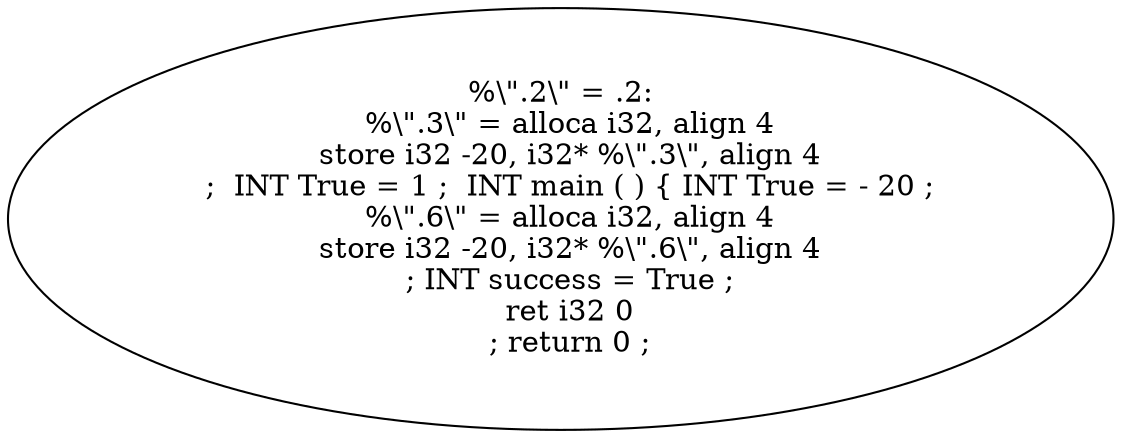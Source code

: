 digraph AST {
  "135765455807120" [label="%\\\".2\\\" = .2:
  %\\\".3\\\" = alloca i32, align 4
  store i32 -20, i32* %\\\".3\\\", align 4
  ;  INT True = 1 ;  INT main ( ) { INT True = - 20 ;
  %\\\".6\\\" = alloca i32, align 4
  store i32 -20, i32* %\\\".6\\\", align 4
  ; INT success = True ;
  ret i32 0
  ; return 0 ;"];
}

